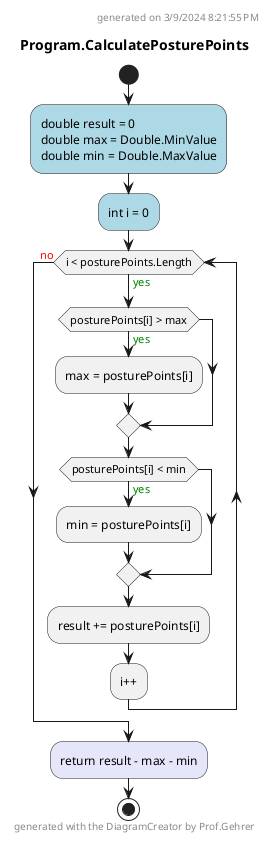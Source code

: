 @startuml Program.CalculatePosturePoints
header
generated on 3/9/2024 8:21:55 PM
end header
title Program.CalculatePosturePoints
start
#LightBlue:double result = 0
double max = Double.MinValue
double min = Double.MaxValue;
#LightBlue:int i = 0;
while (i < posturePoints.Length) is (<color:green>yes)
    if (posturePoints[i] > max) then (<color:green>yes)
        :max = posturePoints[i];
    endif
    if (posturePoints[i] < min) then (<color:green>yes)
        :min = posturePoints[i];
    endif
    :result += posturePoints[i];
:i++;
endwhile (<color:red>no)
#Lavender:return result - max - min;
footer
generated with the DiagramCreator by Prof.Gehrer
end footer
stop
@enduml
